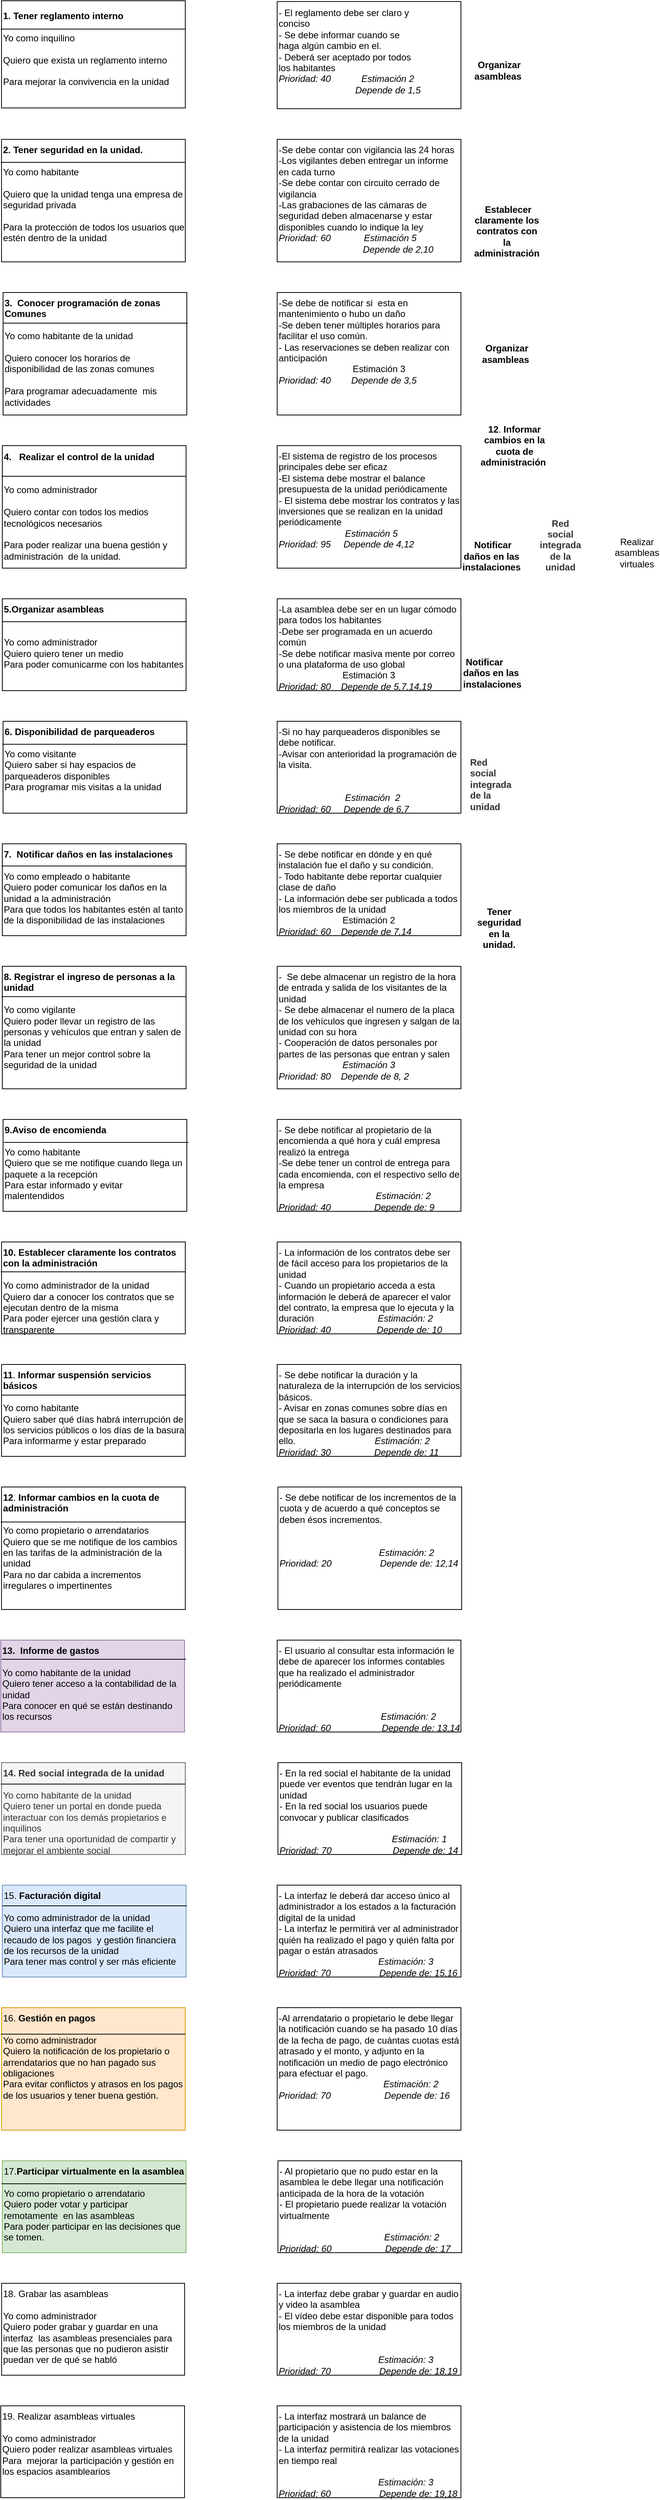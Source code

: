 <mxfile version="13.6.5" type="github">
  <diagram id="wNBqWbaNxDe87QmoSqn4" name="Page-1">
    <mxGraphModel dx="1030" dy="490" grid="1" gridSize="10" guides="1" tooltips="1" connect="1" arrows="1" fold="1" page="1" pageScale="1" pageWidth="827" pageHeight="1169" math="0" shadow="0">
      <root>
        <mxCell id="0" />
        <mxCell id="1" parent="0" />
        <mxCell id="svupegZ1BK7ZTZ6G6fqw-2" value="" style="rounded=0;whiteSpace=wrap;html=1;align=left;" parent="1" vertex="1">
          <mxGeometry x="400" y="20" width="240" height="140" as="geometry" />
        </mxCell>
        <mxCell id="svupegZ1BK7ZTZ6G6fqw-7" value="- El reglamento debe ser claro y conciso&lt;br&gt;- Se debe informar cuando se haga algún cambio en el.&lt;br&gt;- Deberá ser aceptado por todos los habitantes&lt;br&gt;&lt;i&gt;Prioridad: 40&amp;nbsp; &amp;nbsp; &amp;nbsp; &amp;nbsp; &amp;nbsp; &amp;nbsp; Estimación 2&lt;br&gt;&amp;nbsp; &amp;nbsp; &amp;nbsp; &amp;nbsp; &amp;nbsp; &amp;nbsp; &amp;nbsp; &amp;nbsp; &amp;nbsp; &amp;nbsp; &amp;nbsp; &amp;nbsp; &amp;nbsp; &amp;nbsp; &amp;nbsp; Depende de 1,5&lt;br&gt;&lt;/i&gt;" style="text;html=1;strokeColor=none;fillColor=none;align=left;verticalAlign=middle;whiteSpace=wrap;rounded=0;" parent="1" vertex="1">
          <mxGeometry x="400" y="70" width="190" height="30" as="geometry" />
        </mxCell>
        <mxCell id="svupegZ1BK7ZTZ6G6fqw-10" value="-Se debe contar con vigilancia las 24 horas&lt;br&gt;-Los vigilantes deben entregar un informe en cada turno&lt;br&gt;-Se debe contar con circuito cerrado de vigilancia&lt;br&gt;-Las grabaciones de las cámaras de seguridad deben almacenarse y estar disponibles cuando lo indique la ley&lt;br&gt;&lt;i&gt;Prioridad: 60&amp;nbsp; &amp;nbsp; &amp;nbsp; &amp;nbsp; &amp;nbsp; &amp;nbsp; &amp;nbsp;Estimación 5&amp;nbsp; &amp;nbsp; &amp;nbsp; &amp;nbsp; &amp;nbsp;&lt;br&gt;&amp;nbsp; &amp;nbsp; &amp;nbsp; &amp;nbsp; &amp;nbsp; &amp;nbsp; &amp;nbsp; &amp;nbsp; &amp;nbsp; &amp;nbsp; &amp;nbsp; &amp;nbsp; &amp;nbsp; &amp;nbsp; &amp;nbsp; &amp;nbsp; &amp;nbsp;Depende de 2,10&lt;br&gt;&lt;br&gt;&lt;/i&gt;" style="rounded=0;whiteSpace=wrap;html=1;align=left;labelPosition=center;verticalLabelPosition=middle;verticalAlign=top;labelBackgroundColor=none;labelBorderColor=none;" parent="1" vertex="1">
          <mxGeometry x="400" y="200" width="240" height="160" as="geometry" />
        </mxCell>
        <mxCell id="svupegZ1BK7ZTZ6G6fqw-12" value="-Se debe de notificar si&amp;nbsp; esta en mantenimiento o hubo un daño&lt;br&gt;-Se deben tener múltiples horarios para facilitar el uso común.&lt;br&gt;- Las reservaciones se deben realizar con anticipación&lt;br&gt;&amp;nbsp; &amp;nbsp; &amp;nbsp; &amp;nbsp; &amp;nbsp; &amp;nbsp; &amp;nbsp; &amp;nbsp; &amp;nbsp; &amp;nbsp; &amp;nbsp; &amp;nbsp; &amp;nbsp; &amp;nbsp; &amp;nbsp;Estimación 3&lt;br&gt;&lt;i&gt;Prioridad: 40&amp;nbsp; &amp;nbsp; &amp;nbsp; &amp;nbsp; Depende de 3,5&lt;/i&gt;" style="rounded=0;whiteSpace=wrap;html=1;align=left;labelPosition=center;verticalLabelPosition=middle;verticalAlign=top;labelBackgroundColor=none;labelBorderColor=none;" parent="1" vertex="1">
          <mxGeometry x="400" y="400" width="240" height="160" as="geometry" />
        </mxCell>
        <mxCell id="svupegZ1BK7ZTZ6G6fqw-14" value="-El sistema de registro de los procesos principales debe ser eficaz&lt;br&gt;-El sistema debe mostrar el balance presupuesta de la unidad periódicamente&lt;br&gt;- El sistema debe mostrar los contratos y las inversiones que se realizan en la unidad periódicamente&lt;br&gt;&lt;i&gt;&amp;nbsp; &amp;nbsp; &amp;nbsp; &amp;nbsp; &amp;nbsp; &amp;nbsp; &amp;nbsp; &amp;nbsp; &amp;nbsp; &amp;nbsp; &amp;nbsp; &amp;nbsp; &amp;nbsp; Estimación&amp;nbsp;5&lt;br&gt;Prioridad: 95&amp;nbsp; &amp;nbsp; &amp;nbsp;Depende de 4,12&lt;/i&gt;" style="rounded=0;whiteSpace=wrap;html=1;align=left;labelPosition=center;verticalLabelPosition=middle;verticalAlign=top;labelBackgroundColor=none;labelBorderColor=none;" parent="1" vertex="1">
          <mxGeometry x="400" y="600" width="240" height="160" as="geometry" />
        </mxCell>
        <mxCell id="svupegZ1BK7ZTZ6G6fqw-16" value="-La asamblea debe ser en un lugar cómodo para todos los habitantes&lt;br&gt;-Debe ser programada en un acuerdo común&lt;br&gt;-Se debe notificar masiva mente por correo o una plataforma de uso global&lt;br&gt;&amp;nbsp; &amp;nbsp; &amp;nbsp; &amp;nbsp; &amp;nbsp; &amp;nbsp; &amp;nbsp; &amp;nbsp; &amp;nbsp; &amp;nbsp; &amp;nbsp; &amp;nbsp; &amp;nbsp;Estimación 3&amp;nbsp;&lt;br&gt;&lt;i&gt;Prioridad: 80&amp;nbsp; &amp;nbsp; Depende de 5,7,14,19&lt;/i&gt;" style="rounded=0;whiteSpace=wrap;html=1;align=left;labelPosition=center;verticalLabelPosition=middle;verticalAlign=top;labelBackgroundColor=none;labelBorderColor=none;" parent="1" vertex="1">
          <mxGeometry x="400" y="800" width="240" height="120" as="geometry" />
        </mxCell>
        <mxCell id="svupegZ1BK7ZTZ6G6fqw-19" value="-Si no hay parqueaderos disponibles se debe notificar.&lt;br&gt;-Avisar con anterioridad la programación de la visita.&lt;br&gt;&lt;br&gt;&lt;i&gt;&lt;br&gt;&amp;nbsp; &amp;nbsp; &amp;nbsp; &amp;nbsp; &amp;nbsp; &amp;nbsp; &amp;nbsp; &amp;nbsp; &amp;nbsp; &amp;nbsp; &amp;nbsp; &amp;nbsp; &amp;nbsp; Estimación&amp;nbsp; 2&amp;nbsp;&lt;br&gt;Prioridad: 60&amp;nbsp; &amp;nbsp; &amp;nbsp;Depende de 6,7&lt;/i&gt;" style="rounded=0;whiteSpace=wrap;html=1;align=left;labelPosition=center;verticalLabelPosition=middle;verticalAlign=top;labelBackgroundColor=none;labelBorderColor=none;" parent="1" vertex="1">
          <mxGeometry x="400" y="960" width="240" height="120" as="geometry" />
        </mxCell>
        <mxCell id="GmmOpCF_TdwQESO5ywc--2" value="- Se debe notificar en dónde y en qué instalación fue el daño y su condición.&lt;br&gt;- Todo habitante debe reportar cualquier clase de daño&lt;br&gt;- La información debe ser publicada a todos los miembros de la unidad&lt;br&gt;&amp;nbsp; &amp;nbsp; &amp;nbsp; &amp;nbsp; &amp;nbsp; &amp;nbsp; &amp;nbsp; &amp;nbsp; &amp;nbsp; &amp;nbsp; &amp;nbsp; &amp;nbsp; &amp;nbsp;Estimación 2&lt;br&gt;&lt;i&gt;Prioridad: 60&amp;nbsp; &amp;nbsp; Depende de 7,14&lt;/i&gt;" style="rounded=0;whiteSpace=wrap;html=1;align=left;labelPosition=center;verticalLabelPosition=middle;verticalAlign=top;labelBackgroundColor=none;labelBorderColor=none;" parent="1" vertex="1">
          <mxGeometry x="400" y="1120" width="240" height="120" as="geometry" />
        </mxCell>
        <mxCell id="GmmOpCF_TdwQESO5ywc--4" value="-&amp;nbsp; Se debe almacenar un registro de la hora de entrada y salida de los visitantes de la unidad&amp;nbsp;&lt;br&gt;- Se debe almacenar el numero de la placa de los vehículos que ingresen y salgan de la unidad con su hora&lt;br&gt;- Cooperación de datos personales por partes de las personas que entran y salen&amp;nbsp;&lt;br&gt;&lt;i&gt;&amp;nbsp; &amp;nbsp; &amp;nbsp; &amp;nbsp; &amp;nbsp; &amp;nbsp; &amp;nbsp; &amp;nbsp; &amp;nbsp; &amp;nbsp; &amp;nbsp; &amp;nbsp; &amp;nbsp;Estimación 3&lt;br&gt;Prioridad: 80&amp;nbsp; &amp;nbsp; Depende de 8, 2&lt;/i&gt;" style="rounded=0;whiteSpace=wrap;html=1;align=left;labelPosition=center;verticalLabelPosition=middle;verticalAlign=top;labelBackgroundColor=none;labelBorderColor=none;" parent="1" vertex="1">
          <mxGeometry x="400" y="1280" width="240" height="160" as="geometry" />
        </mxCell>
        <mxCell id="GmmOpCF_TdwQESO5ywc--6" value="- Se debe notificar al propietario de la encomienda a qué hora y cuál empresa realizó la entrega&amp;nbsp;&lt;br&gt;-Se debe tener un control de entrega para cada encomienda, con el respectivo sello de la empresa&lt;br&gt;&amp;nbsp; &amp;nbsp; &amp;nbsp; &amp;nbsp; &amp;nbsp; &amp;nbsp; &amp;nbsp; &amp;nbsp; &amp;nbsp; &amp;nbsp; &amp;nbsp; &amp;nbsp; &amp;nbsp; &amp;nbsp; &amp;nbsp; &amp;nbsp; &amp;nbsp; &amp;nbsp; &amp;nbsp; &lt;i&gt;Estimación: 2&lt;/i&gt;&lt;br&gt;&lt;i&gt;Prioridad: 40&amp;nbsp; &amp;nbsp; &amp;nbsp; &amp;nbsp; &amp;nbsp; &amp;nbsp; &amp;nbsp; &amp;nbsp; &amp;nbsp;Depende de: 9&lt;/i&gt;" style="rounded=0;whiteSpace=wrap;html=1;align=left;labelPosition=center;verticalLabelPosition=middle;verticalAlign=top;labelBackgroundColor=none;labelBorderColor=none;" parent="1" vertex="1">
          <mxGeometry x="400" y="1480" width="240" height="120" as="geometry" />
        </mxCell>
        <mxCell id="wmToTJCJ_HMqrvunaIP7-2" value="- La información de los contratos debe ser de fácil acceso para los propietarios de la unidad&amp;nbsp;&lt;br&gt;- Cuando un propietario acceda a esta información le deberá de aparecer el valor del contrato, la empresa que lo ejecuta y la duración&amp;nbsp; &amp;nbsp; &amp;nbsp; &amp;nbsp; &amp;nbsp; &amp;nbsp; &amp;nbsp; &amp;nbsp; &amp;nbsp; &amp;nbsp; &amp;nbsp; &amp;nbsp; &amp;nbsp;&lt;i&gt;Estimación: 2&lt;/i&gt;&lt;br&gt;&lt;i&gt;Prioridad: 40&amp;nbsp; &amp;nbsp; &amp;nbsp; &amp;nbsp; &amp;nbsp; &amp;nbsp; &amp;nbsp; &amp;nbsp; &amp;nbsp; Depende de: 10&lt;/i&gt;" style="rounded=0;whiteSpace=wrap;html=1;align=left;labelPosition=center;verticalLabelPosition=middle;verticalAlign=top;labelBackgroundColor=none;labelBorderColor=none;" parent="1" vertex="1">
          <mxGeometry x="400" y="1640" width="240" height="120" as="geometry" />
        </mxCell>
        <mxCell id="GmmOpCF_TdwQESO5ywc--8" value="- Se debe notificar la duración y la naturaleza de la interrupción de los servicios básicos.&lt;br&gt;- Avisar en zonas comunes sobre días en que se saca la basura o condiciones para depositarla en los lugares destinados para ello.&amp;nbsp; &amp;nbsp; &amp;nbsp; &amp;nbsp; &amp;nbsp; &amp;nbsp; &amp;nbsp; &amp;nbsp; &amp;nbsp; &amp;nbsp; &amp;nbsp; &amp;nbsp; &amp;nbsp; &amp;nbsp; &amp;nbsp; &amp;nbsp;&lt;i&gt;Estimación: 2&lt;br&gt;Prioridad: 30&amp;nbsp; &amp;nbsp; &amp;nbsp; &amp;nbsp; &amp;nbsp; &amp;nbsp; &amp;nbsp; &amp;nbsp; &amp;nbsp;Depende de: 11&lt;/i&gt;" style="rounded=0;whiteSpace=wrap;html=1;align=left;labelPosition=center;verticalLabelPosition=middle;verticalAlign=top;labelBackgroundColor=none;labelBorderColor=none;" parent="1" vertex="1">
          <mxGeometry x="400" y="1800" width="240" height="120" as="geometry" />
        </mxCell>
        <mxCell id="GmmOpCF_TdwQESO5ywc--10" value="- Se debe notificar de los incrementos de la cuota y de acuerdo a qué conceptos se deben ésos incrementos.&lt;br&gt;&lt;br&gt;&lt;br&gt;&amp;nbsp; &amp;nbsp; &amp;nbsp; &amp;nbsp; &amp;nbsp; &amp;nbsp; &amp;nbsp; &amp;nbsp; &amp;nbsp; &amp;nbsp; &amp;nbsp; &amp;nbsp; &amp;nbsp; &amp;nbsp; &amp;nbsp; &amp;nbsp; &amp;nbsp; &amp;nbsp; &amp;nbsp; &amp;nbsp;&lt;i&gt;Estimación: 2&lt;/i&gt;&lt;br&gt;&lt;i&gt;Prioridad: 20&amp;nbsp; &amp;nbsp; &amp;nbsp; &amp;nbsp; &amp;nbsp; &amp;nbsp; &amp;nbsp; &amp;nbsp; &amp;nbsp; &amp;nbsp;Depende de: 12,14&amp;nbsp; &amp;nbsp; &amp;nbsp; &amp;nbsp; &amp;nbsp; &amp;nbsp; &amp;nbsp; &amp;nbsp; &amp;nbsp; &amp;nbsp;&lt;/i&gt;" style="rounded=0;whiteSpace=wrap;html=1;align=left;labelPosition=center;verticalLabelPosition=middle;verticalAlign=top;labelBackgroundColor=none;labelBorderColor=none;" parent="1" vertex="1">
          <mxGeometry x="401" y="1960" width="240" height="160" as="geometry" />
        </mxCell>
        <mxCell id="EFDIbAfgCz1s7sX5n9Mg-2" value="- El usuario al consultar esta información le debe de aparecer los informes contables que ha realizado el administrador periódicamente&lt;br&gt;&lt;br&gt;&lt;br&gt;&amp;nbsp; &amp;nbsp; &amp;nbsp; &amp;nbsp; &amp;nbsp; &amp;nbsp; &amp;nbsp; &amp;nbsp; &amp;nbsp; &amp;nbsp; &amp;nbsp; &amp;nbsp; &amp;nbsp; &amp;nbsp; &amp;nbsp; &amp;nbsp; &amp;nbsp; &amp;nbsp; &amp;nbsp; &amp;nbsp; &lt;i&gt;Estimación: 2&lt;/i&gt;&lt;br&gt;&lt;i&gt;Prioridad: 60&amp;nbsp; &amp;nbsp; &amp;nbsp; &amp;nbsp; &amp;nbsp; &amp;nbsp; &amp;nbsp; &amp;nbsp; &amp;nbsp; &amp;nbsp; Depende de: 13,14&lt;/i&gt;" style="rounded=0;whiteSpace=wrap;html=1;align=left;labelPosition=center;verticalLabelPosition=middle;verticalAlign=top;labelBackgroundColor=none;labelBorderColor=none;" parent="1" vertex="1">
          <mxGeometry x="400" y="2160" width="240" height="120" as="geometry" />
        </mxCell>
        <mxCell id="EFDIbAfgCz1s7sX5n9Mg-3" value="- En la red social el habitante de la unidad puede ver eventos que tendrán lugar en la unidad&lt;br&gt;- En la red social los usuarios puede convocar y publicar clasificados&lt;br&gt;&lt;br&gt;&amp;nbsp; &amp;nbsp; &amp;nbsp; &amp;nbsp; &amp;nbsp; &amp;nbsp; &amp;nbsp; &amp;nbsp; &amp;nbsp; &amp;nbsp; &amp;nbsp; &amp;nbsp; &amp;nbsp; &amp;nbsp; &amp;nbsp; &amp;nbsp; &amp;nbsp; &amp;nbsp; &amp;nbsp; &amp;nbsp; &amp;nbsp; &amp;nbsp; &lt;i&gt;Estimación: 1&lt;br&gt;Prioridad: 70&amp;nbsp; &amp;nbsp; &amp;nbsp; &amp;nbsp; &amp;nbsp; &amp;nbsp; &amp;nbsp; &amp;nbsp; &amp;nbsp; &amp;nbsp; &amp;nbsp; &amp;nbsp; Depende de: 14&lt;/i&gt;" style="rounded=0;whiteSpace=wrap;html=1;align=left;labelPosition=center;verticalLabelPosition=middle;verticalAlign=top;labelBackgroundColor=none;labelBorderColor=none;" parent="1" vertex="1">
          <mxGeometry x="401" y="2320" width="240" height="120" as="geometry" />
        </mxCell>
        <mxCell id="fJNXB6Iudmitxb3w2NpN-2" value="- La interfaz le deberá dar acceso único al administrador a los estados a la facturación digital de la unidad&lt;br&gt;- La interfaz le permitirá ver al administrador quién ha realizado el pago y quién falta por pagar o están atrasados&lt;br&gt;&amp;nbsp; &amp;nbsp; &amp;nbsp; &amp;nbsp; &amp;nbsp; &amp;nbsp; &amp;nbsp; &amp;nbsp; &amp;nbsp; &amp;nbsp; &amp;nbsp; &amp;nbsp; &amp;nbsp; &amp;nbsp; &amp;nbsp; &amp;nbsp; &amp;nbsp; &amp;nbsp; &amp;nbsp; &amp;nbsp;&lt;i&gt;Estimación: 3&lt;br&gt;Prioridad: 70&amp;nbsp; &amp;nbsp; &amp;nbsp; &amp;nbsp; &amp;nbsp; &amp;nbsp; &amp;nbsp; &amp;nbsp; &amp;nbsp; &amp;nbsp;Depende de: 15,16&lt;/i&gt;" style="rounded=0;whiteSpace=wrap;html=1;align=left;labelPosition=center;verticalLabelPosition=middle;verticalAlign=top;labelBackgroundColor=none;labelBorderColor=none;" parent="1" vertex="1">
          <mxGeometry x="400" y="2480" width="240" height="120" as="geometry" />
        </mxCell>
        <mxCell id="fJNXB6Iudmitxb3w2NpN-3" value="-Al arrendatario o propietario le debe llegar la notificación cuando se ha pasado 10 días de la fecha de pago, de cuántas cuotas está atrasado y el monto, y&amp;nbsp;adjunto en la notificación un medio de pago electrónico para efectuar el pago.&lt;br&gt;&amp;nbsp; &amp;nbsp; &amp;nbsp; &amp;nbsp; &amp;nbsp; &amp;nbsp; &amp;nbsp; &amp;nbsp; &amp;nbsp; &amp;nbsp; &amp;nbsp; &amp;nbsp; &amp;nbsp; &amp;nbsp; &amp;nbsp; &amp;nbsp; &amp;nbsp; &amp;nbsp; &amp;nbsp; &amp;nbsp; &amp;nbsp;&lt;i&gt;Estimación: 2&lt;br&gt;Prioridad: 70&amp;nbsp; &amp;nbsp; &amp;nbsp; &amp;nbsp; &amp;nbsp; &amp;nbsp; &amp;nbsp; &amp;nbsp; &amp;nbsp; &amp;nbsp; &amp;nbsp;Depende de: 16&lt;/i&gt;&lt;br&gt;&lt;br&gt;" style="rounded=0;whiteSpace=wrap;html=1;align=left;labelPosition=center;verticalLabelPosition=middle;verticalAlign=top;labelBackgroundColor=none;labelBorderColor=none;" parent="1" vertex="1">
          <mxGeometry x="400" y="2640" width="240" height="160" as="geometry" />
        </mxCell>
        <mxCell id="fJNXB6Iudmitxb3w2NpN-5" value="- Al propietario que no pudo estar en la asamblea le debe llegar una notificación anticipada de la hora de la votación&amp;nbsp;&lt;br&gt;- El propietario puede realizar la votación virtualmente&amp;nbsp;&lt;br&gt;&lt;br&gt;&amp;nbsp; &amp;nbsp; &amp;nbsp; &amp;nbsp; &amp;nbsp; &amp;nbsp; &amp;nbsp; &amp;nbsp; &amp;nbsp; &amp;nbsp; &amp;nbsp; &amp;nbsp; &amp;nbsp; &amp;nbsp; &amp;nbsp; &amp;nbsp; &amp;nbsp; &amp;nbsp; &amp;nbsp; &amp;nbsp; &amp;nbsp;&lt;i&gt;Estimación: 2&lt;br&gt;Prioridad: 60&amp;nbsp; &amp;nbsp; &amp;nbsp; &amp;nbsp; &amp;nbsp; &amp;nbsp; &amp;nbsp; &amp;nbsp; &amp;nbsp; &amp;nbsp; &amp;nbsp;Depende de: 17&lt;/i&gt;" style="rounded=0;whiteSpace=wrap;html=1;align=left;labelPosition=center;verticalLabelPosition=middle;verticalAlign=top;labelBackgroundColor=none;labelBorderColor=none;" parent="1" vertex="1">
          <mxGeometry x="401" y="2840" width="240" height="120" as="geometry" />
        </mxCell>
        <mxCell id="EFDIbAfgCz1s7sX5n9Mg-8" value="- La interfaz debe grabar y guardar en audio y video la asamblea&lt;br&gt;- El vídeo debe estar disponible para todos los miembros de la unidad&lt;br&gt;&lt;br&gt;&lt;br&gt;&amp;nbsp; &amp;nbsp; &amp;nbsp; &amp;nbsp; &amp;nbsp; &amp;nbsp; &amp;nbsp; &amp;nbsp; &amp;nbsp; &amp;nbsp; &amp;nbsp; &amp;nbsp; &amp;nbsp; &amp;nbsp; &amp;nbsp; &amp;nbsp; &amp;nbsp; &amp;nbsp; &amp;nbsp; &amp;nbsp;&lt;i&gt;Estimación: 3&lt;br&gt;Prioridad: 70&amp;nbsp; &amp;nbsp; &amp;nbsp; &amp;nbsp; &amp;nbsp; &amp;nbsp; &amp;nbsp; &amp;nbsp; &amp;nbsp; &amp;nbsp;Depende de: 18,19&lt;/i&gt;" style="rounded=0;whiteSpace=wrap;html=1;align=left;labelPosition=center;verticalLabelPosition=middle;verticalAlign=top;labelBackgroundColor=none;labelBorderColor=none;" vertex="1" parent="1">
          <mxGeometry x="400" y="3000" width="240" height="120" as="geometry" />
        </mxCell>
        <mxCell id="KY7rtoQUxeBR3fSWKeVi-1" value="," style="text;html=1;align=center;verticalAlign=middle;resizable=0;points=[];autosize=1;" vertex="1" parent="1">
          <mxGeometry x="390" y="2870" width="20" height="20" as="geometry" />
        </mxCell>
        <mxCell id="KY7rtoQUxeBR3fSWKeVi-25" value="" style="group" vertex="1" connectable="0" parent="1">
          <mxGeometry x="40" y="1280" width="241" height="160" as="geometry" />
        </mxCell>
        <mxCell id="GmmOpCF_TdwQESO5ywc--3" value="&lt;b&gt;&lt;font style=&quot;font-size: 12px&quot;&gt;8. Registrar el ingreso de personas a la unidad&lt;/font&gt;&lt;/b&gt;&lt;br&gt;&lt;br&gt;Yo como vigilante&amp;nbsp;&lt;br&gt;Quiero poder llevar un registro de las personas y vehículos que entran y salen de la unidad&lt;br&gt;Para tener un mejor control sobre la seguridad de la unidad" style="rounded=0;whiteSpace=wrap;html=1;align=left;labelPosition=center;verticalLabelPosition=middle;verticalAlign=top;labelBackgroundColor=none;labelBorderColor=none;" parent="KY7rtoQUxeBR3fSWKeVi-25" vertex="1">
          <mxGeometry x="1" width="240" height="160" as="geometry" />
        </mxCell>
        <mxCell id="KY7rtoQUxeBR3fSWKeVi-11" value="" style="endArrow=none;html=1;entryX=1;entryY=1;entryDx=0;entryDy=0;" edge="1" parent="KY7rtoQUxeBR3fSWKeVi-25">
          <mxGeometry width="50" height="50" relative="1" as="geometry">
            <mxPoint y="39.667" as="sourcePoint" />
            <mxPoint x="241" y="39.667" as="targetPoint" />
          </mxGeometry>
        </mxCell>
        <mxCell id="EFDIbAfgCz1s7sX5n9Mg-9" value="19. Realizar asambleas virtuales&lt;br&gt;&lt;br&gt;Yo como administrador&amp;nbsp;&lt;br&gt;Quiero poder realizar asambleas virtuales&lt;br&gt;Para&amp;nbsp; mejorar la participación y gestión en los espacios asamblearios" style="rounded=0;whiteSpace=wrap;html=1;align=left;labelPosition=center;verticalLabelPosition=middle;verticalAlign=top;labelBackgroundColor=none;labelBorderColor=none;" vertex="1" parent="1">
          <mxGeometry x="39" y="3160" width="240" height="120" as="geometry" />
        </mxCell>
        <mxCell id="KY7rtoQUxeBR3fSWKeVi-26" value="" style="group" vertex="1" connectable="0" parent="1">
          <mxGeometry x="42" y="1480" width="242" height="120" as="geometry" />
        </mxCell>
        <mxCell id="KY7rtoQUxeBR3fSWKeVi-35" value="" style="group" vertex="1" connectable="0" parent="KY7rtoQUxeBR3fSWKeVi-26">
          <mxGeometry width="242" height="120" as="geometry" />
        </mxCell>
        <mxCell id="GmmOpCF_TdwQESO5ywc--5" value="&lt;b&gt;9.Aviso de encomienda&lt;br&gt;&lt;/b&gt;&lt;br&gt;Yo como habitante&amp;nbsp;&lt;br&gt;Quiero que se me notifique cuando llega un paquete a la recepción&lt;br&gt;Para estar informado y evitar malentendidos&amp;nbsp;" style="rounded=0;whiteSpace=wrap;html=1;align=left;labelPosition=center;verticalLabelPosition=middle;verticalAlign=top;labelBackgroundColor=none;labelBorderColor=none;" parent="KY7rtoQUxeBR3fSWKeVi-35" vertex="1">
          <mxGeometry width="240" height="120" as="geometry" />
        </mxCell>
        <mxCell id="KY7rtoQUxeBR3fSWKeVi-13" value="" style="endArrow=none;html=1;entryX=1;entryY=1;entryDx=0;entryDy=0;" edge="1" parent="KY7rtoQUxeBR3fSWKeVi-35">
          <mxGeometry width="50" height="50" relative="1" as="geometry">
            <mxPoint x="1" y="30" as="sourcePoint" />
            <mxPoint x="242" y="30" as="targetPoint" />
          </mxGeometry>
        </mxCell>
        <mxCell id="KY7rtoQUxeBR3fSWKeVi-27" value="" style="group" vertex="1" connectable="0" parent="1">
          <mxGeometry x="42" y="400" width="241" height="160" as="geometry" />
        </mxCell>
        <mxCell id="KY7rtoQUxeBR3fSWKeVi-45" value="" style="group" vertex="1" connectable="0" parent="KY7rtoQUxeBR3fSWKeVi-27">
          <mxGeometry width="241" height="160" as="geometry" />
        </mxCell>
        <mxCell id="svupegZ1BK7ZTZ6G6fqw-11" value="&lt;b&gt;&lt;font&gt;&lt;font style=&quot;font-size: 12px&quot;&gt;3.&amp;nbsp; Conocer programación de zonas Comunes&lt;/font&gt;&lt;br&gt;&lt;/font&gt;&lt;/b&gt;&lt;br&gt;Yo como habitante de la unidad&lt;br&gt;&lt;br&gt;Quiero conocer los horarios de disponibilidad de las zonas comunes&lt;br&gt;&amp;nbsp;&lt;br&gt;Para programar adecuadamente&amp;nbsp; mis actividades&amp;nbsp;" style="rounded=0;whiteSpace=wrap;html=1;align=left;labelPosition=center;verticalLabelPosition=middle;verticalAlign=top;labelBackgroundColor=none;labelBorderColor=none;" parent="KY7rtoQUxeBR3fSWKeVi-45" vertex="1">
          <mxGeometry width="240" height="160" as="geometry" />
        </mxCell>
        <mxCell id="KY7rtoQUxeBR3fSWKeVi-6" value="" style="endArrow=none;html=1;entryX=1;entryY=1;entryDx=0;entryDy=0;" edge="1" parent="KY7rtoQUxeBR3fSWKeVi-45">
          <mxGeometry width="50" height="50" relative="1" as="geometry">
            <mxPoint y="40.003" as="sourcePoint" />
            <mxPoint x="241" y="40.003" as="targetPoint" />
          </mxGeometry>
        </mxCell>
        <mxCell id="KY7rtoQUxeBR3fSWKeVi-28" value="" style="group" vertex="1" connectable="0" parent="1">
          <mxGeometry x="39" y="200" width="241" height="160" as="geometry" />
        </mxCell>
        <mxCell id="svupegZ1BK7ZTZ6G6fqw-8" value="&lt;font&gt;&lt;b&gt;&lt;font style=&quot;font-size: 12px&quot;&gt;2. Tener seguridad en la unidad.&lt;/font&gt;&lt;br&gt;&lt;/b&gt;&lt;/font&gt;&lt;br&gt;Yo como habitante&lt;br&gt;&amp;nbsp;&lt;br&gt;Quiero que la unidad tenga una empresa de seguridad privada&lt;br&gt;&lt;br&gt;Para la protección de todos los usuarios que estén dentro de la unidad" style="rounded=0;whiteSpace=wrap;html=1;align=left;labelPosition=center;verticalLabelPosition=middle;verticalAlign=top;labelBackgroundColor=none;labelBorderColor=none;" parent="KY7rtoQUxeBR3fSWKeVi-28" vertex="1">
          <mxGeometry x="1" width="240" height="160" as="geometry" />
        </mxCell>
        <mxCell id="KY7rtoQUxeBR3fSWKeVi-5" value="" style="endArrow=none;html=1;entryX=1;entryY=1;entryDx=0;entryDy=0;" edge="1" parent="KY7rtoQUxeBR3fSWKeVi-28">
          <mxGeometry width="50" height="50" relative="1" as="geometry">
            <mxPoint y="30" as="sourcePoint" />
            <mxPoint x="241" y="30" as="targetPoint" />
          </mxGeometry>
        </mxCell>
        <mxCell id="KY7rtoQUxeBR3fSWKeVi-30" value="" style="group" vertex="1" connectable="0" parent="1">
          <mxGeometry x="39" y="19" width="241" height="140" as="geometry" />
        </mxCell>
        <mxCell id="KY7rtoQUxeBR3fSWKeVi-46" value="" style="group" vertex="1" connectable="0" parent="KY7rtoQUxeBR3fSWKeVi-30">
          <mxGeometry width="241" height="140" as="geometry" />
        </mxCell>
        <mxCell id="svupegZ1BK7ZTZ6G6fqw-1" value="&lt;b&gt;1. Tener reglamento interno&lt;/b&gt;&lt;br&gt;&lt;br&gt;Yo como inquilino&lt;br&gt;&lt;br&gt;Quiero que exista un reglamento interno&lt;br&gt;&lt;br&gt;Para mejorar la convivencia en la unidad&lt;br&gt;&lt;br&gt;" style="rounded=0;whiteSpace=wrap;html=1;align=left;" parent="KY7rtoQUxeBR3fSWKeVi-46" vertex="1">
          <mxGeometry x="1" width="240" height="140" as="geometry" />
        </mxCell>
        <mxCell id="KY7rtoQUxeBR3fSWKeVi-29" value="" style="endArrow=none;html=1;entryX=1;entryY=1;entryDx=0;entryDy=0;" edge="1" parent="KY7rtoQUxeBR3fSWKeVi-46">
          <mxGeometry width="50" height="50" relative="1" as="geometry">
            <mxPoint y="37" as="sourcePoint" />
            <mxPoint x="241" y="37" as="targetPoint" />
          </mxGeometry>
        </mxCell>
        <mxCell id="KY7rtoQUxeBR3fSWKeVi-31" value="" style="group" vertex="1" connectable="0" parent="1">
          <mxGeometry x="40" y="600" width="241" height="160" as="geometry" />
        </mxCell>
        <mxCell id="svupegZ1BK7ZTZ6G6fqw-13" value="&lt;b&gt;&lt;font style=&quot;font-size: 12px&quot;&gt;4.&amp;nbsp; &amp;nbsp;Realizar el control de la unidad&lt;/font&gt;&lt;/b&gt;&lt;span style=&quot;color: rgba(0 , 0 , 0 , 0) ; font-family: monospace&quot;&gt;&lt;b&gt;&lt;font size=&quot;3&quot;&gt;%&lt;/font&gt;&lt;/b&gt;&lt;span style=&quot;font-size: 0px&quot;&gt;3CmxGraphModel%3E%3Croot%3E%3CmxCell%20id%3D%220%22%2F%3E%3CmxCell%20id%3D%221%22%20parent%3D%220%22%2F%3E%3CmxCell%20id%3D%222%22%20value%3D%223.%26amp%3Bnbsp%3B%20Zonas%20Comunes%26lt%3Bbr%26gt%3BYo%20como%20habitante%26amp%3Bnbsp%3B%26lt%3Bbr%26gt%3BQuiero%20conocer%20los%20horarios%20de%20las%20zonas%20comunes%26amp%3Bnbsp%3B%26lt%3Bbr%26gt%3BPara%20programar%20mis%20actividades%26amp%3Bnbsp%3B%26lt%3Bbr%26gt%3B%22%20style%3D%22rounded%3D0%3BwhiteSpace%3Dwrap%3Bhtml%3D1%3Balign%3Dleft%3BlabelPosition%3Dcenter%3BverticalLabelPosition%3Dmiddle%3BverticalAlign%3Dtop%3BlabelBackgroundColor%3Dnone%3BlabelBorderColor%3Dnone%3B%22%20vertex%3D%221%22%20parent%3D%221%22%3E%3CmxGeometry%20x%3D%2240%22%20y%3D%22360%22%20width%3D%22240%22%20height%3D%22120%22%20as%3D%22geometry%22%2F%3E%3C%2FmxCell%3E%3C%2Froot%3E%3C%2FmxGraphModel%3E&lt;/span&gt;&lt;/span&gt;&lt;br&gt;&lt;br&gt;&lt;br&gt;Yo como administrador&lt;br&gt;&amp;nbsp;&lt;br&gt;Quiero contar con todos los medios tecnológicos necesarios&lt;br&gt;&lt;br&gt;Para poder realizar una buena gestión y administración&amp;nbsp; de la unidad." style="rounded=0;whiteSpace=wrap;html=1;align=left;labelPosition=center;verticalLabelPosition=middle;verticalAlign=top;labelBackgroundColor=none;labelBorderColor=none;" parent="KY7rtoQUxeBR3fSWKeVi-31" vertex="1">
          <mxGeometry x="1" width="240" height="160" as="geometry" />
        </mxCell>
        <mxCell id="KY7rtoQUxeBR3fSWKeVi-7" value="" style="endArrow=none;html=1;entryX=1;entryY=1;entryDx=0;entryDy=0;" edge="1" parent="KY7rtoQUxeBR3fSWKeVi-31">
          <mxGeometry width="50" height="50" relative="1" as="geometry">
            <mxPoint y="40" as="sourcePoint" />
            <mxPoint x="241" y="40" as="targetPoint" />
          </mxGeometry>
        </mxCell>
        <mxCell id="KY7rtoQUxeBR3fSWKeVi-32" value="" style="group" vertex="1" connectable="0" parent="1">
          <mxGeometry x="41" y="800" width="241" height="120" as="geometry" />
        </mxCell>
        <mxCell id="svupegZ1BK7ZTZ6G6fqw-15" value="&lt;font style=&quot;font-size: 12px&quot;&gt;&lt;font&gt;&lt;b&gt;5.Organizar asambleas&amp;nbsp;&lt;br&gt;&lt;br&gt;&lt;br&gt;&lt;/b&gt;Yo como administrador&amp;nbsp;&lt;br&gt;Quiero quiero tener un medio&lt;br&gt;Para poder comunicarme con los habitantes&lt;b&gt;&lt;br&gt;&lt;/b&gt;&lt;/font&gt;&lt;/font&gt;" style="rounded=0;whiteSpace=wrap;html=1;align=left;labelPosition=center;verticalLabelPosition=middle;verticalAlign=top;labelBackgroundColor=none;labelBorderColor=none;" parent="KY7rtoQUxeBR3fSWKeVi-32" vertex="1">
          <mxGeometry width="240" height="120" as="geometry" />
        </mxCell>
        <mxCell id="KY7rtoQUxeBR3fSWKeVi-8" value="" style="endArrow=none;html=1;entryX=1;entryY=1;entryDx=0;entryDy=0;" edge="1" parent="KY7rtoQUxeBR3fSWKeVi-32">
          <mxGeometry width="50" height="50" relative="1" as="geometry">
            <mxPoint y="30" as="sourcePoint" />
            <mxPoint x="241" y="30" as="targetPoint" />
          </mxGeometry>
        </mxCell>
        <mxCell id="KY7rtoQUxeBR3fSWKeVi-33" value="" style="group" vertex="1" connectable="0" parent="1">
          <mxGeometry x="41" y="960" width="241" height="120" as="geometry" />
        </mxCell>
        <mxCell id="svupegZ1BK7ZTZ6G6fqw-17" value="&lt;b&gt;&lt;font&gt;&lt;font style=&quot;font-size: 12px&quot;&gt;6. Disponibilidad de parqueaderos&lt;/font&gt;&lt;br&gt;&lt;br&gt;&lt;/font&gt;&lt;/b&gt;Yo como visitante&lt;br&gt;Quiero saber si hay espacios de parqueaderos disponibles&lt;br&gt;Para programar mis visitas a la unidad" style="rounded=0;whiteSpace=wrap;html=1;align=left;labelPosition=center;verticalLabelPosition=middle;verticalAlign=top;labelBackgroundColor=none;labelBorderColor=none;" parent="KY7rtoQUxeBR3fSWKeVi-33" vertex="1">
          <mxGeometry x="1" width="240" height="120" as="geometry" />
        </mxCell>
        <mxCell id="KY7rtoQUxeBR3fSWKeVi-9" value="" style="endArrow=none;html=1;entryX=1;entryY=1;entryDx=0;entryDy=0;" edge="1" parent="KY7rtoQUxeBR3fSWKeVi-33">
          <mxGeometry width="50" height="50" relative="1" as="geometry">
            <mxPoint y="30" as="sourcePoint" />
            <mxPoint x="241" y="30" as="targetPoint" />
          </mxGeometry>
        </mxCell>
        <mxCell id="KY7rtoQUxeBR3fSWKeVi-34" value="" style="group" vertex="1" connectable="0" parent="1">
          <mxGeometry x="40" y="1120" width="241" height="120" as="geometry" />
        </mxCell>
        <mxCell id="svupegZ1BK7ZTZ6G6fqw-21" value="&lt;b&gt;&lt;font&gt;&lt;font style=&quot;font-size: 12px&quot;&gt;7.&amp;nbsp; Notificar daños en las instalaciones&lt;/font&gt;&lt;br&gt;&lt;/font&gt;&lt;/b&gt;&lt;br&gt;Yo como empleado o habitante&amp;nbsp;&amp;nbsp;&lt;br&gt;Quiero poder comunicar los daños en la unidad a la administración&lt;br&gt;Para que todos los habitantes estén al tanto de la disponibilidad de las instalaciones&amp;nbsp;" style="rounded=0;whiteSpace=wrap;html=1;align=left;labelPosition=center;verticalLabelPosition=middle;verticalAlign=top;labelBackgroundColor=none;labelBorderColor=none;" parent="KY7rtoQUxeBR3fSWKeVi-34" vertex="1">
          <mxGeometry x="1" width="240" height="120" as="geometry" />
        </mxCell>
        <mxCell id="KY7rtoQUxeBR3fSWKeVi-10" value="" style="endArrow=none;html=1;entryX=1;entryY=1;entryDx=0;entryDy=0;" edge="1" parent="KY7rtoQUxeBR3fSWKeVi-34">
          <mxGeometry width="50" height="50" relative="1" as="geometry">
            <mxPoint y="29" as="sourcePoint" />
            <mxPoint x="241" y="29" as="targetPoint" />
          </mxGeometry>
        </mxCell>
        <mxCell id="KY7rtoQUxeBR3fSWKeVi-36" value="" style="group" vertex="1" connectable="0" parent="1">
          <mxGeometry x="39" y="1640" width="241" height="120" as="geometry" />
        </mxCell>
        <mxCell id="wmToTJCJ_HMqrvunaIP7-1" value="&lt;b&gt;10. Establecer claramente los contratos con la administración&lt;br&gt;&lt;/b&gt;&lt;br&gt;Yo como administrador de la unidad&lt;br&gt;Quiero dar a conocer los contratos que se ejecutan dentro de la misma&lt;br&gt;Para poder ejercer una gestión clara y transparente" style="rounded=0;whiteSpace=wrap;html=1;align=left;labelPosition=center;verticalLabelPosition=middle;verticalAlign=top;labelBackgroundColor=none;labelBorderColor=none;" parent="KY7rtoQUxeBR3fSWKeVi-36" vertex="1">
          <mxGeometry x="1" width="240" height="120" as="geometry" />
        </mxCell>
        <mxCell id="KY7rtoQUxeBR3fSWKeVi-12" value="" style="endArrow=none;html=1;entryX=1;entryY=1;entryDx=0;entryDy=0;" edge="1" parent="KY7rtoQUxeBR3fSWKeVi-36">
          <mxGeometry width="50" height="50" relative="1" as="geometry">
            <mxPoint y="39" as="sourcePoint" />
            <mxPoint x="241" y="39" as="targetPoint" />
          </mxGeometry>
        </mxCell>
        <mxCell id="KY7rtoQUxeBR3fSWKeVi-37" value="" style="group" vertex="1" connectable="0" parent="1">
          <mxGeometry x="40" y="1800" width="241" height="120" as="geometry" />
        </mxCell>
        <mxCell id="GmmOpCF_TdwQESO5ywc--7" value="&lt;b&gt;11&lt;/b&gt;. &lt;b&gt;Informar suspensión servicios básicos&lt;/b&gt;&lt;br&gt;&lt;br&gt;Yo como habitante&lt;br&gt;Quiero saber qué días habrá interrupción de los servicios públicos o los días de la basura&lt;br&gt;Para informarme y estar preparado" style="rounded=0;whiteSpace=wrap;html=1;align=left;labelPosition=center;verticalLabelPosition=middle;verticalAlign=top;labelBackgroundColor=none;labelBorderColor=none;" parent="KY7rtoQUxeBR3fSWKeVi-37" vertex="1">
          <mxGeometry width="240" height="120" as="geometry" />
        </mxCell>
        <mxCell id="KY7rtoQUxeBR3fSWKeVi-14" value="" style="endArrow=none;html=1;entryX=1;entryY=1;entryDx=0;entryDy=0;" edge="1" parent="KY7rtoQUxeBR3fSWKeVi-37">
          <mxGeometry width="50" height="50" relative="1" as="geometry">
            <mxPoint y="40" as="sourcePoint" />
            <mxPoint x="241" y="40" as="targetPoint" />
          </mxGeometry>
        </mxCell>
        <mxCell id="KY7rtoQUxeBR3fSWKeVi-38" value="" style="group" vertex="1" connectable="0" parent="1">
          <mxGeometry x="39" y="1960" width="241" height="160" as="geometry" />
        </mxCell>
        <mxCell id="GmmOpCF_TdwQESO5ywc--9" value="&lt;b&gt;12&lt;/b&gt;. &lt;b&gt;Informar cambios en la cuota de administración&amp;nbsp;&lt;/b&gt;&lt;br&gt;&lt;br&gt;Yo como propietario o arrendatarios&amp;nbsp;&lt;br&gt;Quiero que se me notifique de los cambios en las tarifas de la administración de la unidad&lt;br&gt;Para no dar cabida a incrementos irregulares o impertinentes" style="rounded=0;whiteSpace=wrap;html=1;align=left;labelPosition=center;verticalLabelPosition=middle;verticalAlign=top;labelBackgroundColor=none;labelBorderColor=none;" parent="KY7rtoQUxeBR3fSWKeVi-38" vertex="1">
          <mxGeometry x="1" width="240" height="160" as="geometry" />
        </mxCell>
        <mxCell id="KY7rtoQUxeBR3fSWKeVi-15" value="" style="endArrow=none;html=1;entryX=1;entryY=1;entryDx=0;entryDy=0;" edge="1" parent="KY7rtoQUxeBR3fSWKeVi-38">
          <mxGeometry width="50" height="50" relative="1" as="geometry">
            <mxPoint y="45.714" as="sourcePoint" />
            <mxPoint x="241" y="45.714" as="targetPoint" />
          </mxGeometry>
        </mxCell>
        <mxCell id="KY7rtoQUxeBR3fSWKeVi-39" value="" style="group" vertex="1" connectable="0" parent="1">
          <mxGeometry x="39" y="2160" width="242" height="120" as="geometry" />
        </mxCell>
        <mxCell id="GmmOpCF_TdwQESO5ywc--11" value="&lt;b&gt;13.&lt;/b&gt;&amp;nbsp; &lt;b&gt;Informe de gastos&lt;/b&gt;&amp;nbsp;&lt;br&gt;&lt;br&gt;Yo como habitante de la unidad&lt;br&gt;Quiero tener acceso a la contabilidad de la unidad&lt;br&gt;Para conocer en qué se están destinando los recursos&amp;nbsp;" style="rounded=0;whiteSpace=wrap;html=1;align=left;labelPosition=center;verticalLabelPosition=middle;verticalAlign=top;labelBackgroundColor=none;labelBorderColor=none;fillColor=#e1d5e7;strokeColor=#9673a6;" parent="KY7rtoQUxeBR3fSWKeVi-39" vertex="1">
          <mxGeometry width="240" height="120" as="geometry" />
        </mxCell>
        <mxCell id="KY7rtoQUxeBR3fSWKeVi-16" value="" style="endArrow=none;html=1;entryX=1;entryY=1;entryDx=0;entryDy=0;" edge="1" parent="KY7rtoQUxeBR3fSWKeVi-39">
          <mxGeometry width="50" height="50" relative="1" as="geometry">
            <mxPoint x="1" y="25" as="sourcePoint" />
            <mxPoint x="242" y="25" as="targetPoint" />
          </mxGeometry>
        </mxCell>
        <mxCell id="KY7rtoQUxeBR3fSWKeVi-40" value="" style="group" vertex="1" connectable="0" parent="1">
          <mxGeometry x="39" y="2320" width="241" height="120" as="geometry" />
        </mxCell>
        <mxCell id="GmmOpCF_TdwQESO5ywc--12" value="&lt;b&gt;14. Red social integrada de la unidad&lt;/b&gt;&lt;br&gt;&lt;br&gt;Yo como habitante de la unidad&lt;br&gt;Quiero tener un portal en donde pueda interactuar con los demás propietarios e inquilinos&lt;br&gt;Para tener una oportunidad de compartir y mejorar el ambiente social" style="rounded=0;whiteSpace=wrap;html=1;align=left;labelPosition=center;verticalLabelPosition=middle;verticalAlign=top;labelBackgroundColor=none;labelBorderColor=none;fillColor=#f5f5f5;strokeColor=#666666;fontColor=#333333;" parent="KY7rtoQUxeBR3fSWKeVi-40" vertex="1">
          <mxGeometry x="1" width="240" height="120" as="geometry" />
        </mxCell>
        <mxCell id="KY7rtoQUxeBR3fSWKeVi-17" value="" style="endArrow=none;html=1;entryX=1;entryY=1;entryDx=0;entryDy=0;" edge="1" parent="KY7rtoQUxeBR3fSWKeVi-40">
          <mxGeometry width="50" height="50" relative="1" as="geometry">
            <mxPoint y="28" as="sourcePoint" />
            <mxPoint x="241" y="28" as="targetPoint" />
          </mxGeometry>
        </mxCell>
        <mxCell id="KY7rtoQUxeBR3fSWKeVi-41" value="" style="group" vertex="1" connectable="0" parent="1">
          <mxGeometry x="41" y="2480" width="242" height="120" as="geometry" />
        </mxCell>
        <mxCell id="GmmOpCF_TdwQESO5ywc--14" value="15.&lt;b&gt;&amp;nbsp;Facturación digital&lt;/b&gt;&lt;br&gt;&lt;br&gt;Yo como administrador de la unidad&amp;nbsp;&lt;br&gt;Quiero una interfaz que me facilite el recaudo de los pagos&amp;nbsp; y gestión financiera de los recursos de la unidad&amp;nbsp;&lt;br&gt;Para tener mas control y ser más eficiente" style="rounded=0;whiteSpace=wrap;html=1;align=left;labelPosition=center;verticalLabelPosition=middle;verticalAlign=top;labelBackgroundColor=none;labelBorderColor=none;fillColor=#dae8fc;strokeColor=#6c8ebf;" parent="KY7rtoQUxeBR3fSWKeVi-41" vertex="1">
          <mxGeometry width="240" height="120" as="geometry" />
        </mxCell>
        <mxCell id="KY7rtoQUxeBR3fSWKeVi-18" value="" style="endArrow=none;html=1;entryX=1;entryY=1;entryDx=0;entryDy=0;" edge="1" parent="KY7rtoQUxeBR3fSWKeVi-41">
          <mxGeometry width="50" height="50" relative="1" as="geometry">
            <mxPoint y="27" as="sourcePoint" />
            <mxPoint x="241" y="27" as="targetPoint" />
          </mxGeometry>
        </mxCell>
        <mxCell id="KY7rtoQUxeBR3fSWKeVi-42" value="" style="group" vertex="1" connectable="0" parent="1">
          <mxGeometry x="39" y="2640" width="241" height="160" as="geometry" />
        </mxCell>
        <mxCell id="GmmOpCF_TdwQESO5ywc--15" value="16. &lt;b&gt;Gestión en pagos&lt;/b&gt;&lt;br&gt;&lt;br&gt;Yo como administrador&amp;nbsp;&lt;br&gt;Quiero la notificación de los propietario o arrendatarios que no han pagado sus obligaciones&lt;br&gt;Para evitar conflictos y atrasos en los pagos de los usuarios y tener buena gestión." style="rounded=0;whiteSpace=wrap;html=1;align=left;labelPosition=center;verticalLabelPosition=middle;verticalAlign=top;labelBackgroundColor=none;labelBorderColor=none;fillColor=#ffe6cc;strokeColor=#d79b00;" parent="KY7rtoQUxeBR3fSWKeVi-42" vertex="1">
          <mxGeometry x="1" width="240" height="160" as="geometry" />
        </mxCell>
        <mxCell id="KY7rtoQUxeBR3fSWKeVi-19" value="" style="endArrow=none;html=1;entryX=1;entryY=1;entryDx=0;entryDy=0;" edge="1" parent="KY7rtoQUxeBR3fSWKeVi-42">
          <mxGeometry width="50" height="50" relative="1" as="geometry">
            <mxPoint y="34.667" as="sourcePoint" />
            <mxPoint x="241" y="34.667" as="targetPoint" />
          </mxGeometry>
        </mxCell>
        <mxCell id="KY7rtoQUxeBR3fSWKeVi-43" value="" style="group" vertex="1" connectable="0" parent="1">
          <mxGeometry x="40" y="2840" width="241" height="120" as="geometry" />
        </mxCell>
        <mxCell id="GmmOpCF_TdwQESO5ywc--16" value="17.&lt;b&gt;Participar virtualmente en la asamblea&lt;/b&gt;&lt;br&gt;&lt;br&gt;Yo como propietario o arrendatario&amp;nbsp;&lt;br&gt;Quiero poder votar y participar remotamente&amp;nbsp; en las asambleas &amp;nbsp;&lt;br&gt;Para poder participar en las decisiones que se tomen." style="rounded=0;whiteSpace=wrap;html=1;align=left;labelPosition=center;verticalLabelPosition=middle;verticalAlign=top;labelBackgroundColor=none;labelBorderColor=none;fillColor=#d5e8d4;strokeColor=#82b366;" parent="KY7rtoQUxeBR3fSWKeVi-43" vertex="1">
          <mxGeometry x="1" width="240" height="120" as="geometry" />
        </mxCell>
        <mxCell id="KY7rtoQUxeBR3fSWKeVi-20" value="" style="endArrow=none;html=1;entryX=1;entryY=1;entryDx=0;entryDy=0;" edge="1" parent="KY7rtoQUxeBR3fSWKeVi-43">
          <mxGeometry width="50" height="50" relative="1" as="geometry">
            <mxPoint y="30" as="sourcePoint" />
            <mxPoint x="241" y="30" as="targetPoint" />
          </mxGeometry>
        </mxCell>
        <mxCell id="KY7rtoQUxeBR3fSWKeVi-44" value="" style="group" vertex="1" connectable="0" parent="1">
          <mxGeometry x="60" y="3020" width="240" height="120" as="geometry" />
        </mxCell>
        <mxCell id="EFDIbAfgCz1s7sX5n9Mg-7" value="18. Grabar las asambleas&lt;br&gt;&lt;br&gt;Yo como administrador&amp;nbsp;&lt;br&gt;Quiero poder grabar y guardar en una interfaz&amp;nbsp; las asambleas presenciales para que las personas que no pudieron asistir puedan ver de qué se habló&amp;nbsp;" style="rounded=0;whiteSpace=wrap;html=1;align=left;labelPosition=center;verticalLabelPosition=middle;verticalAlign=top;labelBackgroundColor=none;labelBorderColor=none;" vertex="1" parent="KY7rtoQUxeBR3fSWKeVi-44">
          <mxGeometry x="-19.917" y="-20" width="239.004" height="120" as="geometry" />
        </mxCell>
        <mxCell id="EFDIbAfgCz1s7sX5n9Mg-10" value="- La interfaz mostrará un balance de participación y asistencia de los miembros de la unidad&lt;br&gt;- La interfaz permitirá realizar las votaciones en tiempo real&lt;br&gt;&lt;br&gt;&amp;nbsp; &amp;nbsp; &amp;nbsp; &amp;nbsp; &amp;nbsp; &amp;nbsp; &amp;nbsp; &amp;nbsp; &amp;nbsp; &amp;nbsp; &amp;nbsp; &amp;nbsp; &amp;nbsp; &amp;nbsp; &amp;nbsp; &amp;nbsp; &amp;nbsp; &amp;nbsp; &amp;nbsp; &amp;nbsp;&lt;i&gt;Estimación: 3&lt;br&gt;Prioridad: 60&amp;nbsp; &amp;nbsp; &amp;nbsp; &amp;nbsp; &amp;nbsp; &amp;nbsp; &amp;nbsp; &amp;nbsp; &amp;nbsp; &amp;nbsp;Depende de: 19,18&lt;/i&gt;" style="rounded=0;whiteSpace=wrap;html=1;align=left;labelPosition=center;verticalLabelPosition=middle;verticalAlign=top;labelBackgroundColor=none;labelBorderColor=none;" vertex="1" parent="1">
          <mxGeometry x="400" y="3160" width="240" height="120" as="geometry" />
        </mxCell>
        <mxCell id="fJNXB6Iudmitxb3w2NpN-7" value="&lt;b style=&quot;text-align: left&quot;&gt;Organizar asambleas&amp;nbsp;&lt;/b&gt;" style="text;html=1;strokeColor=none;fillColor=none;align=center;verticalAlign=middle;whiteSpace=wrap;rounded=0;" vertex="1" parent="1">
          <mxGeometry x="670" y="100" width="40" height="20" as="geometry" />
        </mxCell>
        <mxCell id="fJNXB6Iudmitxb3w2NpN-8" value="&#xa;&#xa;&lt;b style=&quot;color: rgb(0, 0, 0); font-family: helvetica; font-size: 12px; font-style: normal; letter-spacing: normal; text-align: left; text-indent: 0px; text-transform: none; word-spacing: 0px; background-color: rgb(248, 249, 250);&quot;&gt;&lt;span&gt;&amp;nbsp;&lt;/span&gt;Establecer claramente los contratos con la administración&lt;/b&gt;&#xa;&#xa;" style="text;html=1;strokeColor=none;fillColor=none;align=center;verticalAlign=middle;whiteSpace=wrap;rounded=0;" vertex="1" parent="1">
          <mxGeometry x="680" y="310" width="40" height="20" as="geometry" />
        </mxCell>
        <mxCell id="fJNXB6Iudmitxb3w2NpN-9" value="&lt;b style=&quot;text-align: left&quot;&gt;Organizar asambleas&amp;nbsp;&lt;/b&gt;" style="text;html=1;strokeColor=none;fillColor=none;align=center;verticalAlign=middle;whiteSpace=wrap;rounded=0;" vertex="1" parent="1">
          <mxGeometry x="680" y="470" width="40" height="20" as="geometry" />
        </mxCell>
        <mxCell id="fJNXB6Iudmitxb3w2NpN-10" value="&lt;b style=&quot;text-align: left&quot;&gt;12&lt;/b&gt;&lt;span style=&quot;text-align: left&quot;&gt;.&amp;nbsp;&lt;/span&gt;&lt;b style=&quot;text-align: left&quot;&gt;Informar cambios en la cuota de administración&amp;nbsp;&lt;/b&gt;" style="text;html=1;strokeColor=none;fillColor=none;align=center;verticalAlign=middle;whiteSpace=wrap;rounded=0;" vertex="1" parent="1">
          <mxGeometry x="690" y="590" width="40" height="20" as="geometry" />
        </mxCell>
        <mxCell id="fJNXB6Iudmitxb3w2NpN-12" value="&lt;br&gt;&lt;br&gt;&lt;b style=&quot;font-family: &amp;#34;helvetica&amp;#34; ; text-align: left&quot;&gt;&amp;nbsp;Notificar daños en las instalaciones&lt;/b&gt;" style="text;html=1;strokeColor=none;fillColor=none;align=center;verticalAlign=middle;whiteSpace=wrap;rounded=0;" vertex="1" parent="1">
          <mxGeometry x="660" y="720" width="40" height="20" as="geometry" />
        </mxCell>
        <mxCell id="fJNXB6Iudmitxb3w2NpN-13" value="&lt;b style=&quot;color: rgb(51 , 51 , 51) ; text-align: left&quot;&gt;Red social integrada de la unidad&lt;/b&gt;" style="text;html=1;strokeColor=none;fillColor=none;align=center;verticalAlign=middle;whiteSpace=wrap;rounded=0;" vertex="1" parent="1">
          <mxGeometry x="750" y="720" width="40" height="20" as="geometry" />
        </mxCell>
        <mxCell id="fJNXB6Iudmitxb3w2NpN-14" value="&lt;br style=&quot;color: rgb(0, 0, 0); font-family: helvetica; font-size: 12px; font-style: normal; font-weight: 400; letter-spacing: normal; text-align: center; text-indent: 0px; text-transform: none; word-spacing: 0px; background-color: rgb(248, 249, 250);&quot;&gt;&lt;br style=&quot;color: rgb(0, 0, 0); font-family: helvetica; font-size: 12px; font-style: normal; font-weight: 400; letter-spacing: normal; text-align: center; text-indent: 0px; text-transform: none; word-spacing: 0px; background-color: rgb(248, 249, 250);&quot;&gt;&lt;b style=&quot;color: rgb(0, 0, 0); font-size: 12px; font-style: normal; letter-spacing: normal; text-indent: 0px; text-transform: none; word-spacing: 0px; background-color: rgb(248, 249, 250); font-family: helvetica; text-align: left;&quot;&gt;&amp;nbsp;Notificar daños en las instalaciones&lt;/b&gt;" style="text;whiteSpace=wrap;html=1;" vertex="1" parent="1">
          <mxGeometry x="641" y="840" width="59" height="60" as="geometry" />
        </mxCell>
        <mxCell id="fJNXB6Iudmitxb3w2NpN-15" value="&lt;b style=&quot;font-family: helvetica; font-size: 12px; font-style: normal; letter-spacing: normal; text-indent: 0px; text-transform: none; word-spacing: 0px; background-color: rgb(248, 249, 250); color: rgb(51, 51, 51); text-align: left;&quot;&gt;Red social integrada de la unidad&lt;/b&gt;" style="text;whiteSpace=wrap;html=1;" vertex="1" parent="1">
          <mxGeometry x="650" y="1000" width="50" height="30" as="geometry" />
        </mxCell>
        <mxCell id="fJNXB6Iudmitxb3w2NpN-24" value="&lt;b style=&quot;text-align: left&quot;&gt;Tener seguridad en la unidad.&lt;/b&gt;" style="text;html=1;strokeColor=none;fillColor=none;align=center;verticalAlign=middle;whiteSpace=wrap;rounded=0;" vertex="1" parent="1">
          <mxGeometry x="670" y="1220" width="40" height="20" as="geometry" />
        </mxCell>
        <mxCell id="fJNXB6Iudmitxb3w2NpN-26" value="&lt;span style=&quot;text-align: left&quot;&gt;Realizar asambleas virtuales&lt;/span&gt;" style="text;html=1;strokeColor=none;fillColor=none;align=center;verticalAlign=middle;whiteSpace=wrap;rounded=0;" vertex="1" parent="1">
          <mxGeometry x="850" y="730" width="40" height="20" as="geometry" />
        </mxCell>
      </root>
    </mxGraphModel>
  </diagram>
</mxfile>
